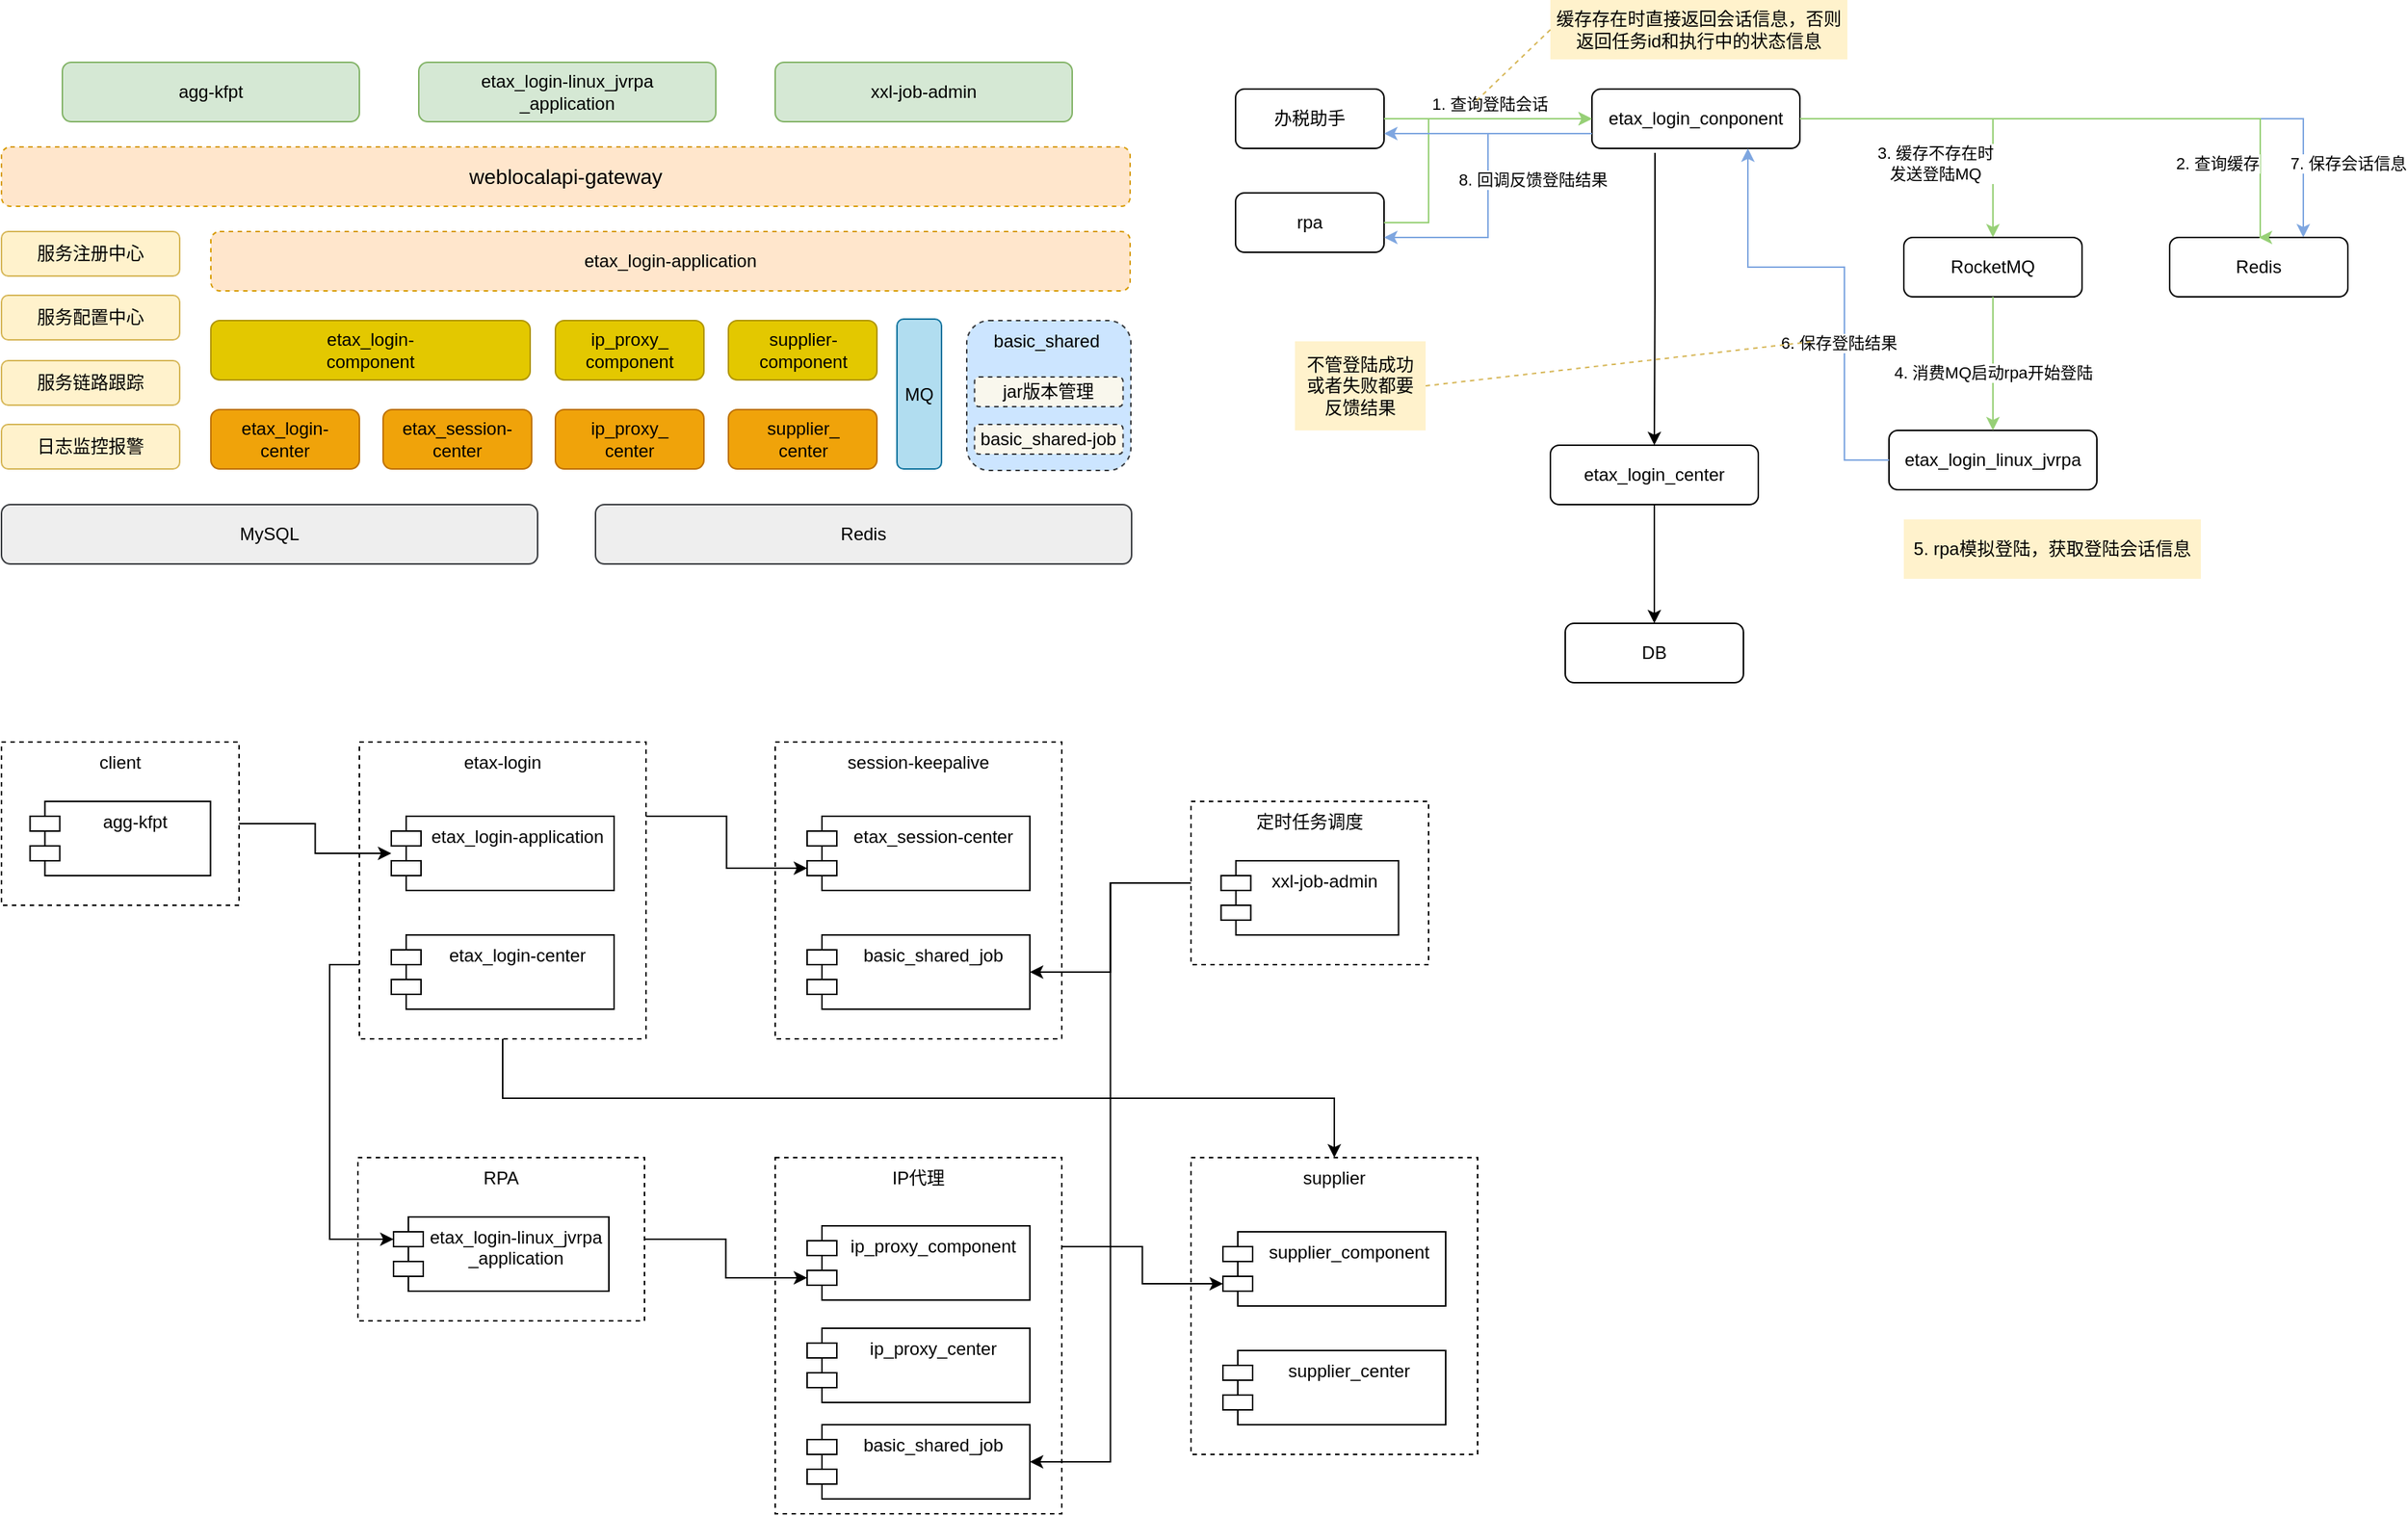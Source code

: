 <mxfile version="20.5.2" type="github">
  <diagram id="nDLk0ft438gr6uN_P_It" name="第 1 页">
    <mxGraphModel dx="2310" dy="827" grid="1" gridSize="10" guides="1" tooltips="1" connect="1" arrows="1" fold="1" page="1" pageScale="1" pageWidth="827" pageHeight="1169" math="0" shadow="0">
      <root>
        <mxCell id="0" />
        <mxCell id="1" parent="0" />
        <mxCell id="iIuD2MgbGL19CnhBk3a8-49" value="supplier" style="rounded=0;whiteSpace=wrap;html=1;dashed=1;verticalAlign=top;" vertex="1" parent="1">
          <mxGeometry y="840" width="193" height="200" as="geometry" />
        </mxCell>
        <mxCell id="iIuD2MgbGL19CnhBk3a8-57" value="" style="edgeStyle=orthogonalEdgeStyle;rounded=0;orthogonalLoop=1;jettySize=auto;html=1;entryX=0;entryY=0;entryDx=0;entryDy=35;exitX=1;exitY=0.25;exitDx=0;exitDy=0;entryPerimeter=0;" edge="1" parent="1" source="iIuD2MgbGL19CnhBk3a8-48" target="iIuD2MgbGL19CnhBk3a8-9">
          <mxGeometry relative="1" as="geometry" />
        </mxCell>
        <mxCell id="iIuD2MgbGL19CnhBk3a8-48" value="IP代理" style="rounded=0;whiteSpace=wrap;html=1;dashed=1;verticalAlign=top;" vertex="1" parent="1">
          <mxGeometry x="-280" y="840" width="193" height="240" as="geometry" />
        </mxCell>
        <mxCell id="iIuD2MgbGL19CnhBk3a8-46" value="session-keepalive" style="rounded=0;whiteSpace=wrap;html=1;dashed=1;verticalAlign=top;" vertex="1" parent="1">
          <mxGeometry x="-280" y="560" width="193" height="200" as="geometry" />
        </mxCell>
        <mxCell id="iIuD2MgbGL19CnhBk3a8-53" value="" style="edgeStyle=orthogonalEdgeStyle;rounded=0;orthogonalLoop=1;jettySize=auto;html=1;entryX=1;entryY=0.5;entryDx=0;entryDy=0;" edge="1" parent="1" source="iIuD2MgbGL19CnhBk3a8-50" target="iIuD2MgbGL19CnhBk3a8-11">
          <mxGeometry relative="1" as="geometry">
            <mxPoint x="-60" y="760" as="targetPoint" />
          </mxGeometry>
        </mxCell>
        <mxCell id="iIuD2MgbGL19CnhBk3a8-50" value="定时任务调度" style="rounded=0;whiteSpace=wrap;html=1;dashed=1;verticalAlign=top;" vertex="1" parent="1">
          <mxGeometry y="600" width="160" height="110" as="geometry" />
        </mxCell>
        <mxCell id="iIuD2MgbGL19CnhBk3a8-34" value="basic_shared&amp;nbsp;" style="rounded=1;whiteSpace=wrap;html=1;verticalAlign=top;align=center;spacingLeft=0;fillColor=#cce5ff;strokeColor=#36393d;dashed=1;" vertex="1" parent="1">
          <mxGeometry x="-151" y="276" width="110.5" height="101" as="geometry" />
        </mxCell>
        <mxCell id="iIuD2MgbGL19CnhBk3a8-17" value="RPA" style="rounded=0;whiteSpace=wrap;html=1;dashed=1;verticalAlign=top;" vertex="1" parent="1">
          <mxGeometry x="-561" y="840" width="193" height="110" as="geometry" />
        </mxCell>
        <mxCell id="iIuD2MgbGL19CnhBk3a8-51" value="" style="edgeStyle=orthogonalEdgeStyle;rounded=0;orthogonalLoop=1;jettySize=auto;html=1;entryX=0;entryY=0;entryDx=0;entryDy=35;entryPerimeter=0;exitX=1;exitY=0.25;exitDx=0;exitDy=0;" edge="1" parent="1" source="iIuD2MgbGL19CnhBk3a8-16" target="iIuD2MgbGL19CnhBk3a8-10">
          <mxGeometry relative="1" as="geometry" />
        </mxCell>
        <mxCell id="iIuD2MgbGL19CnhBk3a8-60" value="" style="edgeStyle=orthogonalEdgeStyle;rounded=0;orthogonalLoop=1;jettySize=auto;html=1;exitX=0;exitY=0.75;exitDx=0;exitDy=0;entryX=0;entryY=0;entryDx=0;entryDy=15;entryPerimeter=0;" edge="1" parent="1" source="iIuD2MgbGL19CnhBk3a8-16" target="iIuD2MgbGL19CnhBk3a8-6">
          <mxGeometry relative="1" as="geometry" />
        </mxCell>
        <mxCell id="iIuD2MgbGL19CnhBk3a8-16" value="etax-login" style="rounded=0;whiteSpace=wrap;html=1;dashed=1;verticalAlign=top;" vertex="1" parent="1">
          <mxGeometry x="-560" y="560" width="193" height="200" as="geometry" />
        </mxCell>
        <mxCell id="iIuD2MgbGL19CnhBk3a8-58" value="" style="edgeStyle=orthogonalEdgeStyle;rounded=0;orthogonalLoop=1;jettySize=auto;html=1;" edge="1" parent="1" source="iIuD2MgbGL19CnhBk3a8-15" target="iIuD2MgbGL19CnhBk3a8-2">
          <mxGeometry relative="1" as="geometry" />
        </mxCell>
        <mxCell id="iIuD2MgbGL19CnhBk3a8-15" value="client" style="rounded=0;whiteSpace=wrap;html=1;dashed=1;verticalAlign=top;" vertex="1" parent="1">
          <mxGeometry x="-801" y="560" width="160" height="110" as="geometry" />
        </mxCell>
        <mxCell id="LRi96Np3pduru6x6Xqpe-8" value="" style="edgeStyle=orthogonalEdgeStyle;rounded=0;orthogonalLoop=1;jettySize=auto;html=1;exitX=0.303;exitY=1.075;exitDx=0;exitDy=0;exitPerimeter=0;" parent="1" source="LRi96Np3pduru6x6Xqpe-2" target="LRi96Np3pduru6x6Xqpe-3" edge="1">
          <mxGeometry relative="1" as="geometry" />
        </mxCell>
        <mxCell id="LRi96Np3pduru6x6Xqpe-2" value="etax_login_conponent&lt;br&gt;" style="rounded=1;whiteSpace=wrap;html=1;" parent="1" vertex="1">
          <mxGeometry x="270" y="120" width="140" height="40" as="geometry" />
        </mxCell>
        <mxCell id="LRi96Np3pduru6x6Xqpe-9" value="" style="edgeStyle=orthogonalEdgeStyle;rounded=0;orthogonalLoop=1;jettySize=auto;html=1;entryX=0.5;entryY=0;entryDx=0;entryDy=0;" parent="1" source="LRi96Np3pduru6x6Xqpe-3" target="LRi96Np3pduru6x6Xqpe-7" edge="1">
          <mxGeometry relative="1" as="geometry">
            <Array as="points">
              <mxPoint x="312" y="480" />
            </Array>
          </mxGeometry>
        </mxCell>
        <mxCell id="LRi96Np3pduru6x6Xqpe-3" value="etax_login_center" style="rounded=1;whiteSpace=wrap;html=1;" parent="1" vertex="1">
          <mxGeometry x="242" y="360" width="140" height="40" as="geometry" />
        </mxCell>
        <mxCell id="LRi96Np3pduru6x6Xqpe-4" value="etax_login_linux_jvrpa" style="rounded=1;whiteSpace=wrap;html=1;" parent="1" vertex="1">
          <mxGeometry x="470" y="350" width="140" height="40" as="geometry" />
        </mxCell>
        <mxCell id="LRi96Np3pduru6x6Xqpe-5" value="RocketMQ" style="rounded=1;whiteSpace=wrap;html=1;" parent="1" vertex="1">
          <mxGeometry x="480" y="220" width="120" height="40" as="geometry" />
        </mxCell>
        <mxCell id="LRi96Np3pduru6x6Xqpe-6" value="Redis" style="rounded=1;whiteSpace=wrap;html=1;" parent="1" vertex="1">
          <mxGeometry x="659" y="220" width="120" height="40" as="geometry" />
        </mxCell>
        <mxCell id="LRi96Np3pduru6x6Xqpe-7" value="DB" style="rounded=1;whiteSpace=wrap;html=1;" parent="1" vertex="1">
          <mxGeometry x="252" y="480" width="120" height="40" as="geometry" />
        </mxCell>
        <mxCell id="LRi96Np3pduru6x6Xqpe-10" value="" style="edgeStyle=orthogonalEdgeStyle;rounded=0;orthogonalLoop=1;jettySize=auto;html=1;exitX=1;exitY=0.5;exitDx=0;exitDy=0;entryX=0.5;entryY=0;entryDx=0;entryDy=0;strokeColor=#97D077;" parent="1" source="LRi96Np3pduru6x6Xqpe-2" target="LRi96Np3pduru6x6Xqpe-5" edge="1">
          <mxGeometry relative="1" as="geometry">
            <mxPoint x="350" y="170" as="sourcePoint" />
            <mxPoint x="350" y="230" as="targetPoint" />
            <Array as="points">
              <mxPoint x="540" y="140" />
            </Array>
          </mxGeometry>
        </mxCell>
        <mxCell id="LRi96Np3pduru6x6Xqpe-11" value="" style="edgeStyle=orthogonalEdgeStyle;rounded=0;orthogonalLoop=1;jettySize=auto;html=1;exitX=0.5;exitY=1;exitDx=0;exitDy=0;entryX=0.5;entryY=0;entryDx=0;entryDy=0;strokeColor=#97D077;" parent="1" source="LRi96Np3pduru6x6Xqpe-5" target="LRi96Np3pduru6x6Xqpe-4" edge="1">
          <mxGeometry relative="1" as="geometry">
            <mxPoint x="260" y="490" as="sourcePoint" />
            <mxPoint x="390" y="570" as="targetPoint" />
            <Array as="points">
              <mxPoint x="540" y="330" />
              <mxPoint x="540" y="330" />
            </Array>
          </mxGeometry>
        </mxCell>
        <mxCell id="LRi96Np3pduru6x6Xqpe-25" value="4. 消费MQ启动rpa开始登陆" style="edgeLabel;html=1;align=center;verticalAlign=middle;resizable=0;points=[];" parent="LRi96Np3pduru6x6Xqpe-11" vertex="1" connectable="0">
          <mxGeometry x="0.209" relative="1" as="geometry">
            <mxPoint y="-4" as="offset" />
          </mxGeometry>
        </mxCell>
        <mxCell id="LRi96Np3pduru6x6Xqpe-12" value="" style="edgeStyle=orthogonalEdgeStyle;rounded=0;orthogonalLoop=1;jettySize=auto;html=1;exitX=1;exitY=0.5;exitDx=0;exitDy=0;strokeColor=#7EA6E0;" parent="1" source="LRi96Np3pduru6x6Xqpe-2" target="LRi96Np3pduru6x6Xqpe-6" edge="1">
          <mxGeometry relative="1" as="geometry">
            <mxPoint x="680" y="360" as="sourcePoint" />
            <mxPoint x="780" y="180" as="targetPoint" />
            <Array as="points">
              <mxPoint x="749" y="140" />
            </Array>
          </mxGeometry>
        </mxCell>
        <mxCell id="LRi96Np3pduru6x6Xqpe-26" value="7. 保存会话信息" style="edgeLabel;html=1;align=center;verticalAlign=middle;resizable=0;points=[];" parent="LRi96Np3pduru6x6Xqpe-12" vertex="1" connectable="0">
          <mxGeometry x="0.394" y="-2" relative="1" as="geometry">
            <mxPoint x="77" y="28" as="offset" />
          </mxGeometry>
        </mxCell>
        <mxCell id="LRi96Np3pduru6x6Xqpe-13" value="" style="edgeStyle=orthogonalEdgeStyle;rounded=0;orthogonalLoop=1;jettySize=auto;html=1;exitX=1;exitY=0.5;exitDx=0;exitDy=0;entryX=0.5;entryY=0;entryDx=0;entryDy=0;strokeColor=#97D077;" parent="1" source="LRi96Np3pduru6x6Xqpe-2" target="LRi96Np3pduru6x6Xqpe-6" edge="1">
          <mxGeometry relative="1" as="geometry">
            <mxPoint x="580" y="120" as="sourcePoint" />
            <mxPoint x="710" y="200" as="targetPoint" />
            <Array as="points">
              <mxPoint x="720" y="140" />
              <mxPoint x="720" y="220" />
            </Array>
          </mxGeometry>
        </mxCell>
        <mxCell id="LRi96Np3pduru6x6Xqpe-21" value="3. 缓存不存在时&lt;br&gt;发送登陆MQ" style="edgeLabel;html=1;align=center;verticalAlign=middle;resizable=0;points=[];" parent="LRi96Np3pduru6x6Xqpe-13" vertex="1" connectable="0">
          <mxGeometry x="-0.598" y="1" relative="1" as="geometry">
            <mxPoint x="12" y="31" as="offset" />
          </mxGeometry>
        </mxCell>
        <mxCell id="LRi96Np3pduru6x6Xqpe-22" value="2. 查询缓存" style="edgeLabel;html=1;align=center;verticalAlign=middle;resizable=0;points=[];" parent="LRi96Np3pduru6x6Xqpe-13" vertex="1" connectable="0">
          <mxGeometry x="0.181" y="2" relative="1" as="geometry">
            <mxPoint x="50" y="32" as="offset" />
          </mxGeometry>
        </mxCell>
        <mxCell id="LRi96Np3pduru6x6Xqpe-14" value="" style="edgeStyle=orthogonalEdgeStyle;rounded=0;orthogonalLoop=1;jettySize=auto;html=1;entryX=0.75;entryY=1;entryDx=0;entryDy=0;exitX=0;exitY=0.5;exitDx=0;exitDy=0;strokeColor=#7EA6E0;" parent="1" source="LRi96Np3pduru6x6Xqpe-4" target="LRi96Np3pduru6x6Xqpe-2" edge="1">
          <mxGeometry relative="1" as="geometry">
            <mxPoint x="530" y="495" as="sourcePoint" />
            <mxPoint x="639" y="385" as="targetPoint" />
            <Array as="points">
              <mxPoint x="440" y="370" />
              <mxPoint x="440" y="240" />
              <mxPoint x="375" y="240" />
            </Array>
          </mxGeometry>
        </mxCell>
        <mxCell id="LRi96Np3pduru6x6Xqpe-27" value="6. 保存登陆结果" style="edgeLabel;html=1;align=center;verticalAlign=middle;resizable=0;points=[];" parent="LRi96Np3pduru6x6Xqpe-14" vertex="1" connectable="0">
          <mxGeometry x="-0.283" y="4" relative="1" as="geometry">
            <mxPoint as="offset" />
          </mxGeometry>
        </mxCell>
        <mxCell id="LRi96Np3pduru6x6Xqpe-16" value="办税助手" style="rounded=1;whiteSpace=wrap;html=1;" parent="1" vertex="1">
          <mxGeometry x="30" y="120" width="100" height="40" as="geometry" />
        </mxCell>
        <mxCell id="LRi96Np3pduru6x6Xqpe-17" value="rpa" style="rounded=1;whiteSpace=wrap;html=1;" parent="1" vertex="1">
          <mxGeometry x="30" y="190" width="100" height="40" as="geometry" />
        </mxCell>
        <mxCell id="LRi96Np3pduru6x6Xqpe-18" value="" style="edgeStyle=orthogonalEdgeStyle;rounded=0;orthogonalLoop=1;jettySize=auto;html=1;exitX=1;exitY=0.5;exitDx=0;exitDy=0;entryX=0;entryY=0.5;entryDx=0;entryDy=0;strokeColor=#97D077;" parent="1" source="LRi96Np3pduru6x6Xqpe-16" target="LRi96Np3pduru6x6Xqpe-2" edge="1">
          <mxGeometry relative="1" as="geometry">
            <mxPoint x="170.02" y="173" as="sourcePoint" />
            <mxPoint x="169.6" y="370" as="targetPoint" />
          </mxGeometry>
        </mxCell>
        <mxCell id="LRi96Np3pduru6x6Xqpe-20" value="1. 查询登陆会话" style="edgeLabel;html=1;align=center;verticalAlign=middle;resizable=0;points=[];" parent="LRi96Np3pduru6x6Xqpe-18" vertex="1" connectable="0">
          <mxGeometry x="-0.809" y="-2" relative="1" as="geometry">
            <mxPoint x="57" y="-12" as="offset" />
          </mxGeometry>
        </mxCell>
        <mxCell id="LRi96Np3pduru6x6Xqpe-19" value="" style="edgeStyle=orthogonalEdgeStyle;rounded=0;orthogonalLoop=1;jettySize=auto;html=1;exitX=1;exitY=0.5;exitDx=0;exitDy=0;entryX=0;entryY=0.5;entryDx=0;entryDy=0;strokeColor=#97D077;" parent="1" source="LRi96Np3pduru6x6Xqpe-17" target="LRi96Np3pduru6x6Xqpe-2" edge="1">
          <mxGeometry relative="1" as="geometry">
            <mxPoint x="140" y="150" as="sourcePoint" />
            <mxPoint x="200" y="170" as="targetPoint" />
            <Array as="points">
              <mxPoint x="160" y="210" />
              <mxPoint x="160" y="140" />
            </Array>
          </mxGeometry>
        </mxCell>
        <mxCell id="LRi96Np3pduru6x6Xqpe-23" value="缓存存在时直接返回会话信息，否则返回任务id和执行中的状态信息" style="text;html=1;strokeColor=none;fillColor=#fff2cc;align=center;verticalAlign=middle;whiteSpace=wrap;rounded=0;" parent="1" vertex="1">
          <mxGeometry x="242" y="60" width="200" height="40" as="geometry" />
        </mxCell>
        <mxCell id="LRi96Np3pduru6x6Xqpe-24" value="5. rpa模拟登陆，获取登陆会话信息" style="text;html=1;strokeColor=none;fillColor=#fff2cc;align=center;verticalAlign=middle;whiteSpace=wrap;rounded=0;" parent="1" vertex="1">
          <mxGeometry x="480" y="410" width="200" height="40" as="geometry" />
        </mxCell>
        <mxCell id="LRi96Np3pduru6x6Xqpe-28" value="不管登陆成功&lt;br&gt;或者失败都要&lt;br&gt;反馈结果" style="text;html=1;strokeColor=none;fillColor=#fff2cc;align=center;verticalAlign=middle;whiteSpace=wrap;rounded=0;" parent="1" vertex="1">
          <mxGeometry x="70" y="290" width="88" height="60" as="geometry" />
        </mxCell>
        <mxCell id="LRi96Np3pduru6x6Xqpe-29" value="" style="endArrow=none;dashed=1;html=1;rounded=0;strokeColor=#d6b656;fillColor=#fff2cc;exitX=0;exitY=0.5;exitDx=0;exitDy=0;" parent="1" source="LRi96Np3pduru6x6Xqpe-23" edge="1">
          <mxGeometry width="50" height="50" relative="1" as="geometry">
            <mxPoint x="130" y="400" as="sourcePoint" />
            <mxPoint x="190" y="130" as="targetPoint" />
            <Array as="points" />
          </mxGeometry>
        </mxCell>
        <mxCell id="LRi96Np3pduru6x6Xqpe-30" value="" style="edgeStyle=orthogonalEdgeStyle;rounded=0;orthogonalLoop=1;jettySize=auto;html=1;exitX=0;exitY=0.75;exitDx=0;exitDy=0;entryX=1;entryY=0.75;entryDx=0;entryDy=0;strokeColor=#7EA6E0;" parent="1" source="LRi96Np3pduru6x6Xqpe-2" target="LRi96Np3pduru6x6Xqpe-17" edge="1">
          <mxGeometry relative="1" as="geometry">
            <mxPoint x="220.02" y="163" as="sourcePoint" />
            <mxPoint x="219.6" y="360" as="targetPoint" />
          </mxGeometry>
        </mxCell>
        <mxCell id="LRi96Np3pduru6x6Xqpe-32" value="8. 回调反馈登陆结果" style="edgeLabel;html=1;align=center;verticalAlign=middle;resizable=0;points=[];" parent="LRi96Np3pduru6x6Xqpe-30" vertex="1" connectable="0">
          <mxGeometry x="-0.12" relative="1" as="geometry">
            <mxPoint x="30" y="8" as="offset" />
          </mxGeometry>
        </mxCell>
        <mxCell id="LRi96Np3pduru6x6Xqpe-31" value="" style="edgeStyle=orthogonalEdgeStyle;rounded=0;orthogonalLoop=1;jettySize=auto;html=1;exitX=0;exitY=0.75;exitDx=0;exitDy=0;entryX=1;entryY=0.75;entryDx=0;entryDy=0;strokeColor=#7EA6E0;" parent="1" source="LRi96Np3pduru6x6Xqpe-2" target="LRi96Np3pduru6x6Xqpe-16" edge="1">
          <mxGeometry relative="1" as="geometry">
            <mxPoint x="300" y="250" as="sourcePoint" />
            <mxPoint x="160" y="320" as="targetPoint" />
          </mxGeometry>
        </mxCell>
        <mxCell id="LRi96Np3pduru6x6Xqpe-33" value="" style="endArrow=none;dashed=1;html=1;rounded=0;strokeColor=#d6b656;fillColor=#fff2cc;exitX=1;exitY=0.5;exitDx=0;exitDy=0;" parent="1" source="LRi96Np3pduru6x6Xqpe-28" edge="1">
          <mxGeometry width="50" height="50" relative="1" as="geometry">
            <mxPoint x="85" y="390" as="sourcePoint" />
            <mxPoint x="420" y="290" as="targetPoint" />
          </mxGeometry>
        </mxCell>
        <mxCell id="iIuD2MgbGL19CnhBk3a8-1" value="agg-kfpt" style="shape=module;align=left;spacingLeft=20;align=center;verticalAlign=top;" vertex="1" parent="1">
          <mxGeometry x="-781.75" y="600" width="121.5" height="50" as="geometry" />
        </mxCell>
        <mxCell id="iIuD2MgbGL19CnhBk3a8-2" value="etax_login-application" style="shape=module;align=left;spacingLeft=20;align=center;verticalAlign=top;" vertex="1" parent="1">
          <mxGeometry x="-538.5" y="610" width="150" height="50" as="geometry" />
        </mxCell>
        <mxCell id="iIuD2MgbGL19CnhBk3a8-4" value="etax_login-center" style="shape=module;align=left;spacingLeft=20;align=center;verticalAlign=top;" vertex="1" parent="1">
          <mxGeometry x="-538.5" y="690" width="150" height="50" as="geometry" />
        </mxCell>
        <mxCell id="iIuD2MgbGL19CnhBk3a8-5" value="ip_proxy_component" style="shape=module;align=left;spacingLeft=20;align=center;verticalAlign=top;flipV=1;" vertex="1" parent="1">
          <mxGeometry x="-258.5" y="886" width="150" height="50" as="geometry" />
        </mxCell>
        <mxCell id="iIuD2MgbGL19CnhBk3a8-6" value="etax_login-linux_jvrpa&#xa;_application" style="shape=module;align=left;spacingLeft=20;align=center;verticalAlign=top;" vertex="1" parent="1">
          <mxGeometry x="-537" y="880" width="145" height="50" as="geometry" />
        </mxCell>
        <mxCell id="iIuD2MgbGL19CnhBk3a8-7" value="ip_proxy_center" style="shape=module;align=left;spacingLeft=20;align=center;verticalAlign=top;flipV=1;" vertex="1" parent="1">
          <mxGeometry x="-258.5" y="955" width="150" height="50" as="geometry" />
        </mxCell>
        <mxCell id="iIuD2MgbGL19CnhBk3a8-8" value="supplier_center" style="shape=module;align=left;spacingLeft=20;align=center;verticalAlign=top;" vertex="1" parent="1">
          <mxGeometry x="21.5" y="970" width="150" height="50" as="geometry" />
        </mxCell>
        <mxCell id="iIuD2MgbGL19CnhBk3a8-9" value="supplier_component" style="shape=module;align=left;spacingLeft=20;align=center;verticalAlign=top;" vertex="1" parent="1">
          <mxGeometry x="21.5" y="890" width="150" height="50" as="geometry" />
        </mxCell>
        <mxCell id="iIuD2MgbGL19CnhBk3a8-10" value="etax_session-center" style="shape=module;align=left;spacingLeft=20;align=center;verticalAlign=top;" vertex="1" parent="1">
          <mxGeometry x="-258.5" y="610" width="150" height="50" as="geometry" />
        </mxCell>
        <mxCell id="iIuD2MgbGL19CnhBk3a8-11" value="basic_shared_job" style="shape=module;align=left;spacingLeft=20;align=center;verticalAlign=top;" vertex="1" parent="1">
          <mxGeometry x="-258.5" y="690" width="150" height="50" as="geometry" />
        </mxCell>
        <mxCell id="iIuD2MgbGL19CnhBk3a8-19" value="xxl-job-admin" style="shape=module;align=left;spacingLeft=20;align=center;verticalAlign=top;" vertex="1" parent="1">
          <mxGeometry x="20.25" y="640" width="119.5" height="50" as="geometry" />
        </mxCell>
        <mxCell id="iIuD2MgbGL19CnhBk3a8-20" value="&lt;span style=&quot;&quot;&gt;etax_login-&lt;br&gt;component&lt;/span&gt;" style="rounded=1;whiteSpace=wrap;html=1;fillColor=#e3c800;fontColor=#000000;strokeColor=#B09500;" vertex="1" parent="1">
          <mxGeometry x="-660" y="276" width="215" height="40" as="geometry" />
        </mxCell>
        <mxCell id="iIuD2MgbGL19CnhBk3a8-21" value="&lt;span style=&quot;&quot;&gt;etax_login-&lt;br&gt;center&lt;/span&gt;" style="rounded=1;whiteSpace=wrap;html=1;fillColor=#f0a30a;fontColor=#000000;strokeColor=#BD7000;" vertex="1" parent="1">
          <mxGeometry x="-660" y="336" width="100" height="40" as="geometry" />
        </mxCell>
        <mxCell id="iIuD2MgbGL19CnhBk3a8-22" value="&lt;span style=&quot;&quot;&gt;etax_session-&lt;br&gt;center&lt;/span&gt;" style="rounded=1;whiteSpace=wrap;html=1;fillColor=#f0a30a;fontColor=#000000;strokeColor=#BD7000;" vertex="1" parent="1">
          <mxGeometry x="-544" y="336" width="100" height="40" as="geometry" />
        </mxCell>
        <mxCell id="iIuD2MgbGL19CnhBk3a8-23" value="&lt;span style=&quot;&quot;&gt;ip_proxy_&lt;br&gt;component&lt;/span&gt;" style="rounded=1;whiteSpace=wrap;html=1;fillColor=#e3c800;fontColor=#000000;strokeColor=#B09500;" vertex="1" parent="1">
          <mxGeometry x="-428" y="276" width="100" height="40" as="geometry" />
        </mxCell>
        <mxCell id="iIuD2MgbGL19CnhBk3a8-24" value="&lt;span style=&quot;&quot;&gt;ip_proxy_&lt;br&gt;center&lt;/span&gt;" style="rounded=1;whiteSpace=wrap;html=1;fillColor=#f0a30a;fontColor=#000000;strokeColor=#BD7000;" vertex="1" parent="1">
          <mxGeometry x="-428" y="336" width="100" height="40" as="geometry" />
        </mxCell>
        <mxCell id="iIuD2MgbGL19CnhBk3a8-25" value="supplier-component" style="rounded=1;whiteSpace=wrap;html=1;fillColor=#e3c800;fontColor=#000000;strokeColor=#B09500;" vertex="1" parent="1">
          <mxGeometry x="-311.5" y="276" width="100" height="40" as="geometry" />
        </mxCell>
        <mxCell id="iIuD2MgbGL19CnhBk3a8-27" value="&lt;span style=&quot;&quot;&gt;supplier_&lt;br&gt;center&lt;/span&gt;" style="rounded=1;whiteSpace=wrap;html=1;fillColor=#f0a30a;fontColor=#000000;strokeColor=#BD7000;" vertex="1" parent="1">
          <mxGeometry x="-311.5" y="336" width="100" height="40" as="geometry" />
        </mxCell>
        <mxCell id="iIuD2MgbGL19CnhBk3a8-29" value="&lt;span style=&quot;&quot;&gt;etax_login-linux_jvrpa&lt;/span&gt;&lt;br style=&quot;padding: 0px; margin: 0px;&quot;&gt;&lt;span style=&quot;&quot;&gt;_application&lt;/span&gt;" style="rounded=1;whiteSpace=wrap;html=1;fillColor=#d5e8d4;strokeColor=#82b366;" vertex="1" parent="1">
          <mxGeometry x="-520" y="102" width="200" height="40" as="geometry" />
        </mxCell>
        <mxCell id="iIuD2MgbGL19CnhBk3a8-30" value="&lt;span style=&quot;&quot;&gt;xxl-job-admin&lt;/span&gt;" style="rounded=1;whiteSpace=wrap;html=1;fillColor=#d5e8d4;strokeColor=#82b366;" vertex="1" parent="1">
          <mxGeometry x="-280" y="102" width="200" height="40" as="geometry" />
        </mxCell>
        <mxCell id="iIuD2MgbGL19CnhBk3a8-31" value="&lt;span style=&quot;&quot;&gt;etax_login-application&lt;/span&gt;" style="rounded=1;whiteSpace=wrap;html=1;fillColor=#ffe6cc;strokeColor=#d79b00;dashed=1;" vertex="1" parent="1">
          <mxGeometry x="-660" y="216" width="619" height="40" as="geometry" />
        </mxCell>
        <mxCell id="iIuD2MgbGL19CnhBk3a8-32" value="&lt;font style=&quot;font-size: 14px;&quot;&gt;weblocalapi-gateway&lt;/font&gt;" style="rounded=1;whiteSpace=wrap;html=1;dashed=1;fillColor=#ffe6cc;strokeColor=#d79b00;" vertex="1" parent="1">
          <mxGeometry x="-801" y="159" width="760" height="40" as="geometry" />
        </mxCell>
        <mxCell id="iIuD2MgbGL19CnhBk3a8-33" value="MQ" style="rounded=1;whiteSpace=wrap;html=1;fillColor=#b1ddf0;strokeColor=#10739e;" vertex="1" parent="1">
          <mxGeometry x="-198" y="275" width="30" height="101" as="geometry" />
        </mxCell>
        <mxCell id="iIuD2MgbGL19CnhBk3a8-35" value="jar版本管理" style="rounded=1;whiteSpace=wrap;html=1;fillColor=#f9f7ed;strokeColor=#36393d;dashed=1;" vertex="1" parent="1">
          <mxGeometry x="-145.75" y="314" width="100" height="20" as="geometry" />
        </mxCell>
        <mxCell id="iIuD2MgbGL19CnhBk3a8-36" value="basic_shared-job" style="rounded=1;whiteSpace=wrap;html=1;fillColor=#f9f7ed;strokeColor=#36393d;dashed=1;" vertex="1" parent="1">
          <mxGeometry x="-145.75" y="346" width="100" height="20" as="geometry" />
        </mxCell>
        <mxCell id="iIuD2MgbGL19CnhBk3a8-37" value="服务注册中心" style="rounded=1;whiteSpace=wrap;html=1;fillColor=#fff2cc;strokeColor=#d6b656;" vertex="1" parent="1">
          <mxGeometry x="-801" y="216" width="120" height="30" as="geometry" />
        </mxCell>
        <mxCell id="iIuD2MgbGL19CnhBk3a8-38" value="服务配置中心" style="rounded=1;whiteSpace=wrap;html=1;fillColor=#fff2cc;strokeColor=#d6b656;" vertex="1" parent="1">
          <mxGeometry x="-801" y="259" width="120" height="30" as="geometry" />
        </mxCell>
        <mxCell id="iIuD2MgbGL19CnhBk3a8-39" value="服务链路跟踪" style="rounded=1;whiteSpace=wrap;html=1;fillColor=#fff2cc;strokeColor=#d6b656;" vertex="1" parent="1">
          <mxGeometry x="-801" y="303" width="120" height="30" as="geometry" />
        </mxCell>
        <mxCell id="iIuD2MgbGL19CnhBk3a8-40" value="日志监控报警" style="rounded=1;whiteSpace=wrap;html=1;fillColor=#fff2cc;strokeColor=#d6b656;" vertex="1" parent="1">
          <mxGeometry x="-801" y="346" width="120" height="30" as="geometry" />
        </mxCell>
        <mxCell id="iIuD2MgbGL19CnhBk3a8-43" value="MySQL" style="rounded=1;whiteSpace=wrap;html=1;fillColor=#eeeeee;strokeColor=#36393d;" vertex="1" parent="1">
          <mxGeometry x="-801" y="400" width="361" height="40" as="geometry" />
        </mxCell>
        <mxCell id="iIuD2MgbGL19CnhBk3a8-44" value="Redis" style="rounded=1;whiteSpace=wrap;html=1;fillColor=#eeeeee;strokeColor=#36393d;" vertex="1" parent="1">
          <mxGeometry x="-401" y="400" width="361" height="40" as="geometry" />
        </mxCell>
        <mxCell id="iIuD2MgbGL19CnhBk3a8-45" value="&lt;span style=&quot;&quot;&gt;agg-kfpt&lt;/span&gt;" style="rounded=1;whiteSpace=wrap;html=1;fillColor=#d5e8d4;strokeColor=#82b366;" vertex="1" parent="1">
          <mxGeometry x="-760" y="102" width="200" height="40" as="geometry" />
        </mxCell>
        <mxCell id="iIuD2MgbGL19CnhBk3a8-47" value="basic_shared_job" style="shape=module;align=left;spacingLeft=20;align=center;verticalAlign=top;flipV=1;" vertex="1" parent="1">
          <mxGeometry x="-258.5" y="1020" width="150" height="50" as="geometry" />
        </mxCell>
        <mxCell id="iIuD2MgbGL19CnhBk3a8-54" value="" style="edgeStyle=orthogonalEdgeStyle;rounded=0;orthogonalLoop=1;jettySize=auto;html=1;entryX=1;entryY=0.5;entryDx=0;entryDy=0;exitX=0;exitY=0.5;exitDx=0;exitDy=0;" edge="1" parent="1" source="iIuD2MgbGL19CnhBk3a8-50" target="iIuD2MgbGL19CnhBk3a8-47">
          <mxGeometry relative="1" as="geometry">
            <mxPoint x="38.5" y="780.0" as="sourcePoint" />
            <mxPoint x="-70" y="840" as="targetPoint" />
          </mxGeometry>
        </mxCell>
        <mxCell id="iIuD2MgbGL19CnhBk3a8-55" value="" style="edgeStyle=orthogonalEdgeStyle;rounded=0;orthogonalLoop=1;jettySize=auto;html=1;entryX=0;entryY=0;entryDx=0;entryDy=15;entryPerimeter=0;exitX=1;exitY=0.5;exitDx=0;exitDy=0;" edge="1" parent="1" source="iIuD2MgbGL19CnhBk3a8-17" target="iIuD2MgbGL19CnhBk3a8-5">
          <mxGeometry relative="1" as="geometry">
            <mxPoint x="-420.07" y="790" as="sourcePoint" />
            <mxPoint x="-311.57" y="825.0" as="targetPoint" />
          </mxGeometry>
        </mxCell>
        <mxCell id="iIuD2MgbGL19CnhBk3a8-56" value="" style="edgeStyle=orthogonalEdgeStyle;rounded=0;orthogonalLoop=1;jettySize=auto;html=1;entryX=0.5;entryY=0;entryDx=0;entryDy=0;exitX=0.5;exitY=1;exitDx=0;exitDy=0;" edge="1" parent="1" source="iIuD2MgbGL19CnhBk3a8-16" target="iIuD2MgbGL19CnhBk3a8-49">
          <mxGeometry relative="1" as="geometry">
            <mxPoint x="-360" y="800" as="sourcePoint" />
            <mxPoint x="-251.5" y="835.0" as="targetPoint" />
          </mxGeometry>
        </mxCell>
      </root>
    </mxGraphModel>
  </diagram>
</mxfile>
